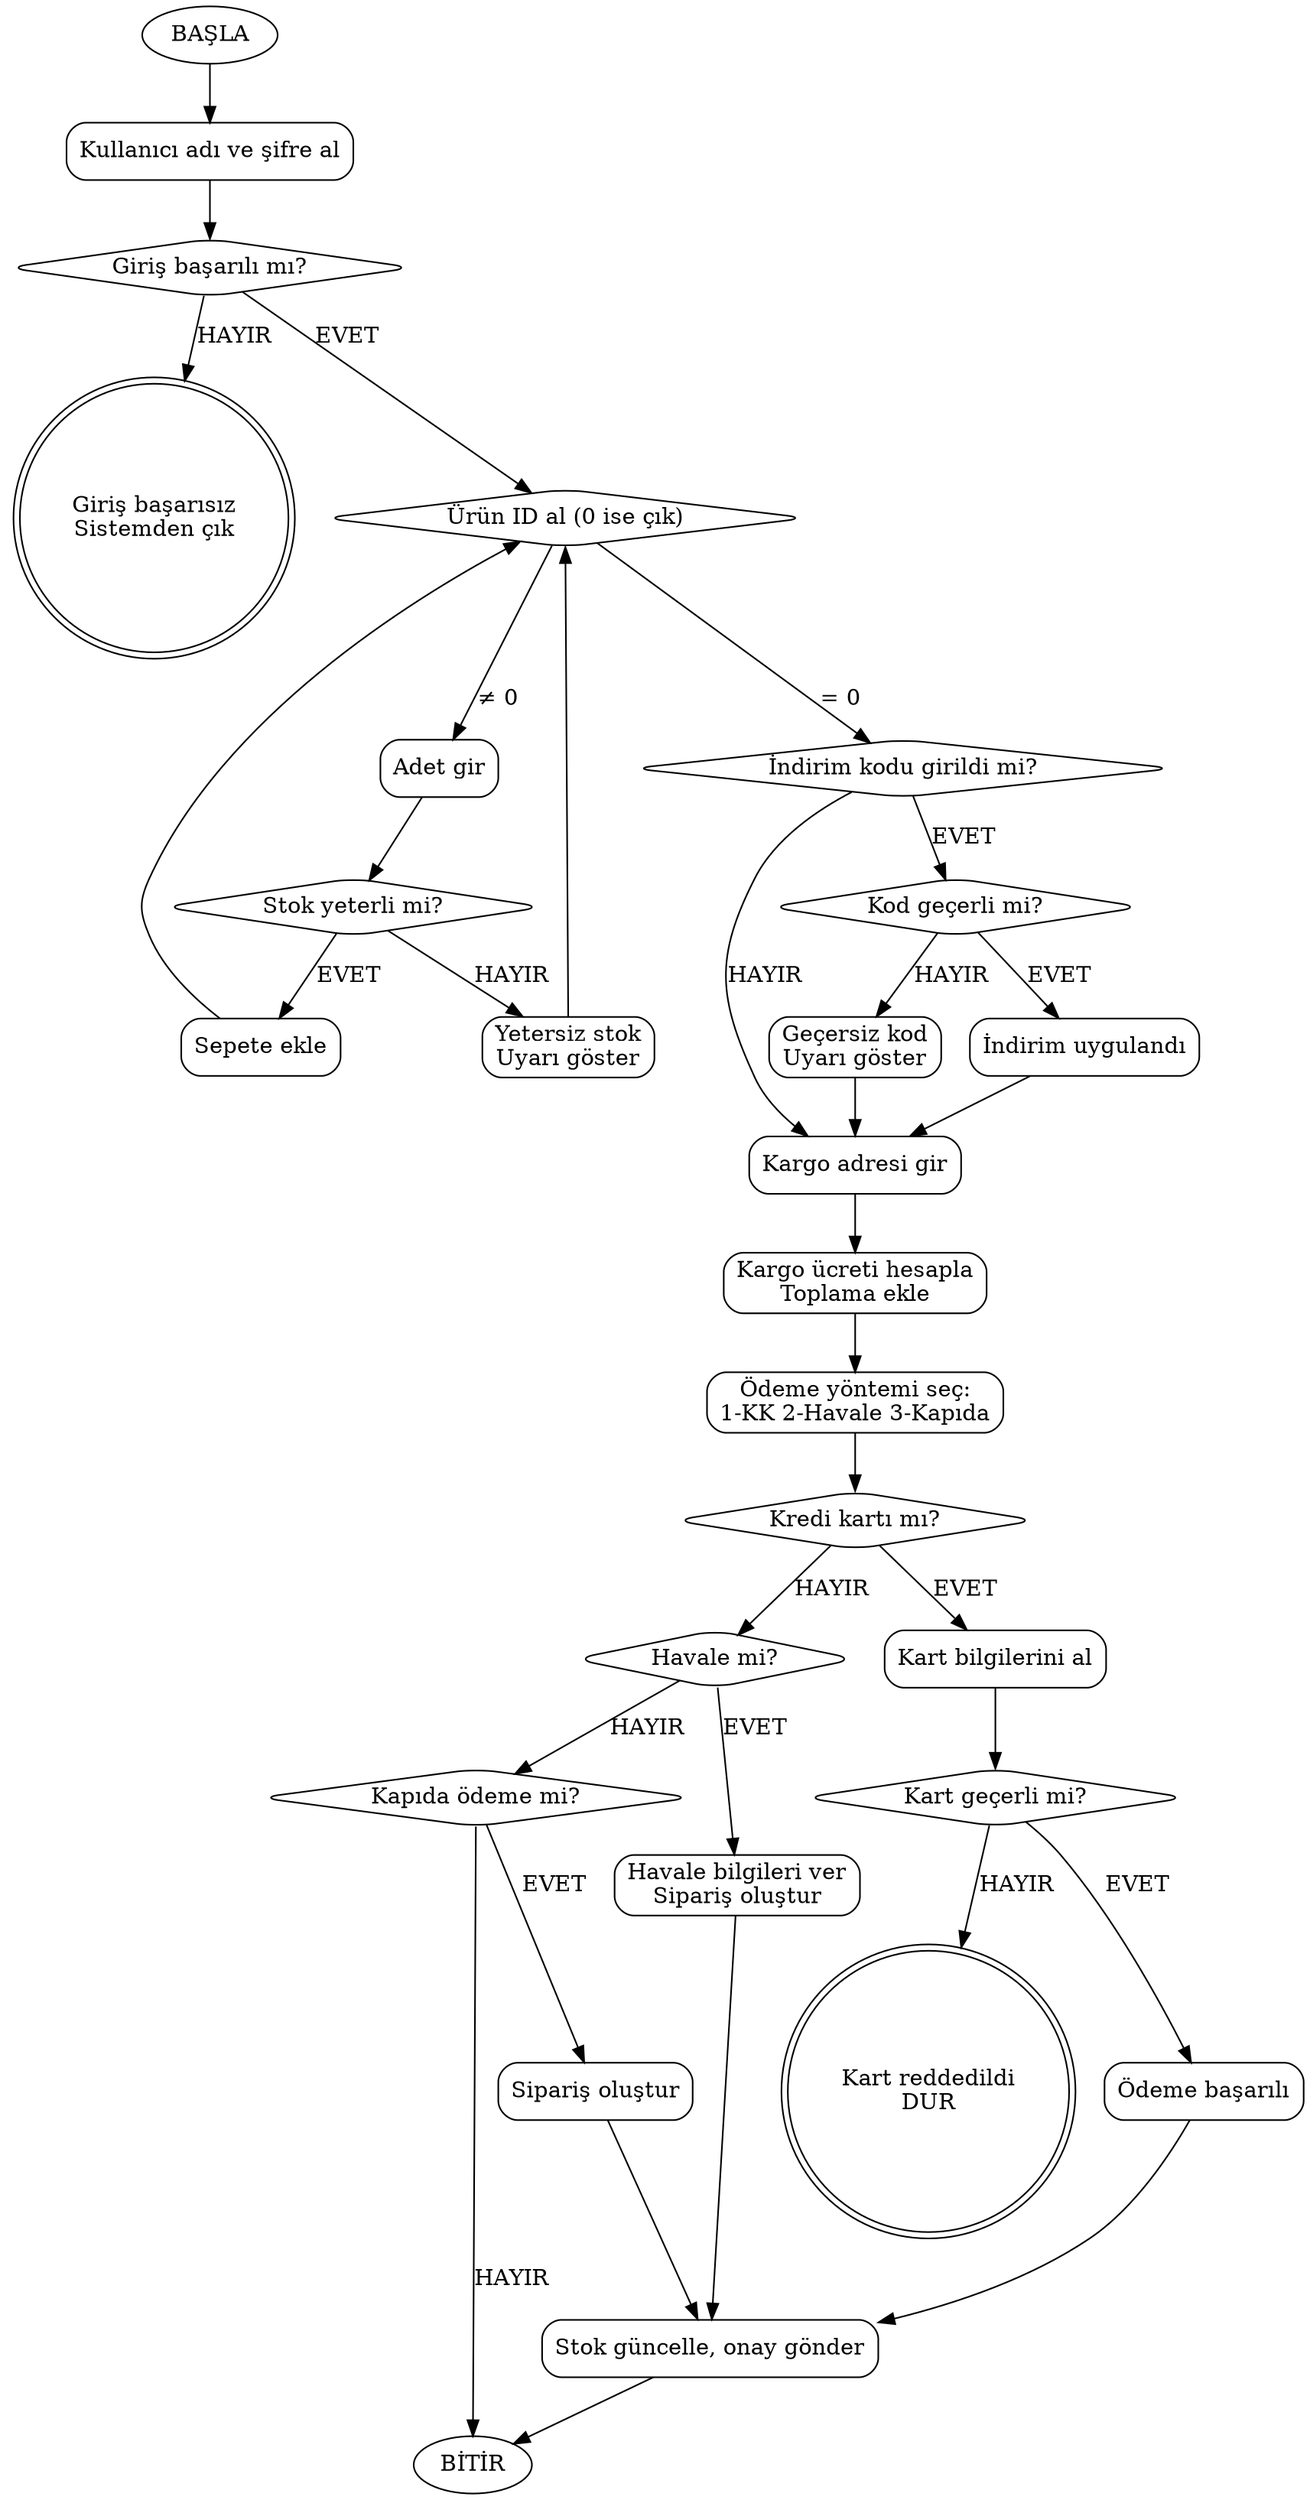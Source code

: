 digraph ECommerceFlow {
    rankdir=TB;
    node [shape=box, style=rounded];

    // Başlangıç ve giriş
    Start [label="BAŞLA", shape=ellipse];
    Login [label="Kullanıcı adı ve şifre al"];
    CheckLogin [label="Giriş başarılı mı?", shape=diamond];
    LoginFail [label="Giriş başarısız\nSistemden çık", shape=doublecircle];

    // Ürün ekleme
    AddLoop [label="Ürün ID al (0 ise çık)", shape=diamond];
    QtyInput [label="Adet gir"];
    CheckStock [label="Stok yeterli mi?", shape=diamond];
    AddToCart [label="Sepete ekle"];
    StockFail [label="Yetersiz stok\nUyarı göster"];

    // İndirim kodu
    AskCoupon [label="İndirim kodu girildi mi?", shape=diamond];
    CheckCoupon [label="Kod geçerli mi?", shape=diamond];
    ApplyCoupon [label="İndirim uygulandı"];
    InvalidCoupon [label="Geçersiz kod\nUyarı göster"];

    // Kargo hesaplama
    Address [label="Kargo adresi gir"];
    CalcShipping [label="Kargo ücreti hesapla\nToplama ekle"];

    // Ödeme süreci
    PaymentSelect [label="Ödeme yöntemi seç:\n1-KK 2-Havale 3-Kapıda", shape=box];
    IsKK [label="Kredi kartı mı?", shape=diamond];
    CardInfo [label="Kart bilgilerini al"];
    ValidCard [label="Kart geçerli mi?", shape=diamond];
    KKSuccess [label="Ödeme başarılı"];
    KKFail [label="Kart reddedildi\nDUR", shape=doublecircle];

    IsHavale [label="Havale mi?", shape=diamond];
    HavaleSuccess [label="Havale bilgileri ver\nSipariş oluştur"];

    IsKapida [label="Kapıda ödeme mi?", shape=diamond];
    KapidaSuccess [label="Sipariş oluştur"];

    Finalize [label="Stok güncelle, onay gönder"];
    End [label="BİTİR", shape=ellipse];

    // Akış bağlantıları
    Start -> Login -> CheckLogin;
    CheckLogin -> AddLoop [label="EVET"];
    CheckLogin -> LoginFail [label="HAYIR"];

    AddLoop -> QtyInput [label="≠ 0"];
    AddLoop -> AskCoupon [label="= 0"];
    QtyInput -> CheckStock;
    CheckStock -> AddToCart [label="EVET"];
    CheckStock -> StockFail [label="HAYIR"];
    StockFail -> AddLoop;
    AddToCart -> AddLoop;

    AskCoupon -> CheckCoupon [label="EVET"];
    AskCoupon -> Address [label="HAYIR"];
    CheckCoupon -> ApplyCoupon [label="EVET"];
    CheckCoupon -> InvalidCoupon [label="HAYIR"];
    ApplyCoupon -> Address;
    InvalidCoupon -> Address;

    Address -> CalcShipping -> PaymentSelect;

    PaymentSelect -> IsKK;
    IsKK -> CardInfo [label="EVET"];
    IsKK -> IsHavale [label="HAYIR"];

    CardInfo -> ValidCard;
    ValidCard -> KKSuccess [label="EVET"];
    ValidCard -> KKFail [label="HAYIR"];
    KKSuccess -> Finalize;

    IsHavale -> HavaleSuccess [label="EVET"];
    IsHavale -> IsKapida [label="HAYIR"];
    HavaleSuccess -> Finalize;

    IsKapida -> KapidaSuccess [label="EVET"];
    IsKapida -> End [label="HAYIR"];
    KapidaSuccess -> Finalize;

    Finalize -> End;
}

